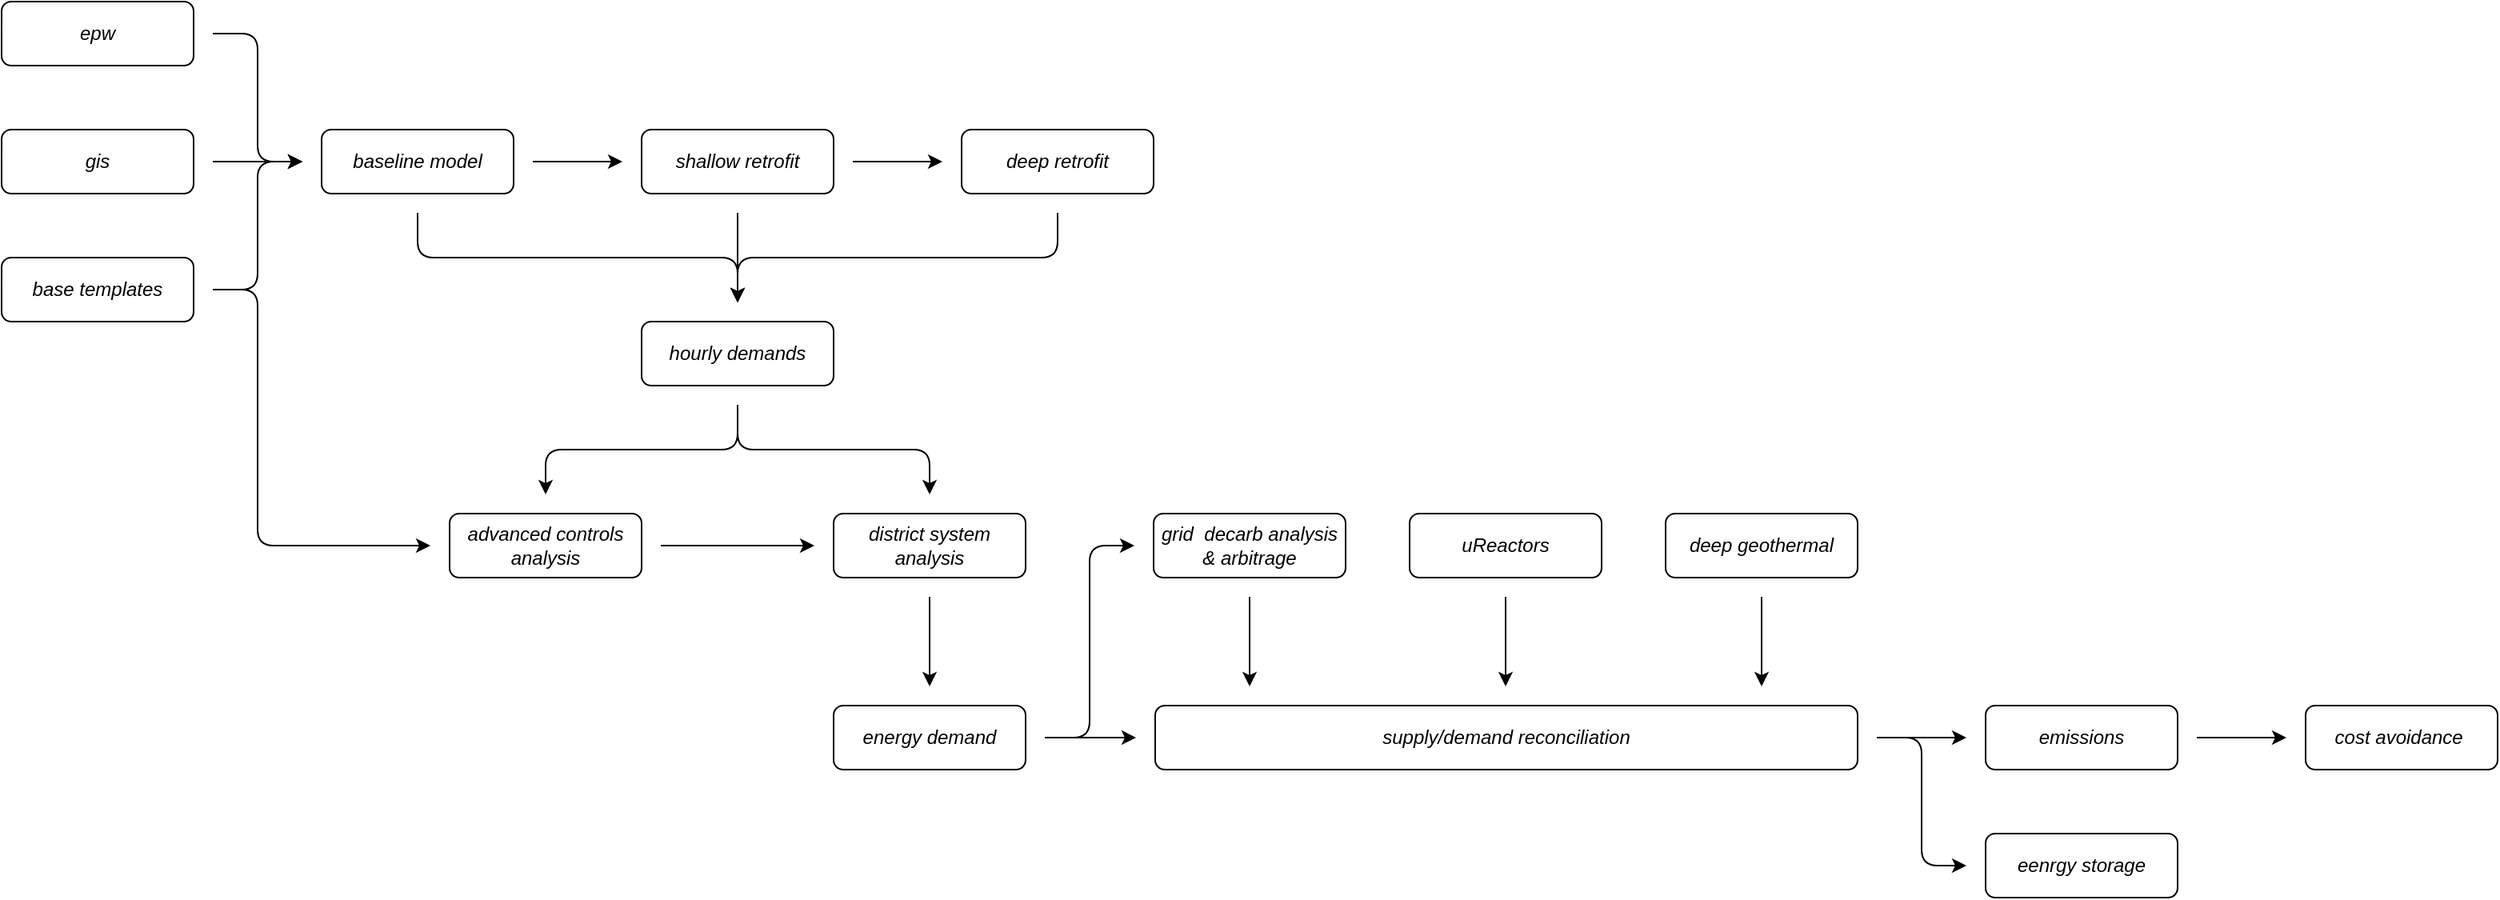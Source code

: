 <mxfile version="22.1.17" type="github">
  <diagram name="Page-1" id="-eNS6mJXbpBTqLXFlyJE">
    <mxGraphModel dx="1615" dy="928" grid="1" gridSize="10" guides="1" tooltips="1" connect="1" arrows="1" fold="1" page="1" pageScale="1" pageWidth="850" pageHeight="1100" math="0" shadow="0">
      <root>
        <mxCell id="0" />
        <mxCell id="1" parent="0" />
        <mxCell id="YDmUpp5yi8TmxnJeI9YA-5" style="edgeStyle=orthogonalEdgeStyle;rounded=1;orthogonalLoop=1;jettySize=auto;html=1;curved=0;" edge="1" parent="1" source="YDmUpp5yi8TmxnJeI9YA-1" target="YDmUpp5yi8TmxnJeI9YA-4">
          <mxGeometry relative="1" as="geometry">
            <Array as="points">
              <mxPoint x="160" y="20" />
              <mxPoint x="160" y="100" />
            </Array>
          </mxGeometry>
        </mxCell>
        <mxCell id="YDmUpp5yi8TmxnJeI9YA-1" value="epw" style="rounded=1;whiteSpace=wrap;html=1;perimeterSpacing=12;fontStyle=2" vertex="1" parent="1">
          <mxGeometry width="120" height="40" as="geometry" />
        </mxCell>
        <mxCell id="YDmUpp5yi8TmxnJeI9YA-6" style="edgeStyle=orthogonalEdgeStyle;rounded=1;orthogonalLoop=1;jettySize=auto;html=1;curved=0;" edge="1" parent="1" source="YDmUpp5yi8TmxnJeI9YA-2" target="YDmUpp5yi8TmxnJeI9YA-4">
          <mxGeometry relative="1" as="geometry" />
        </mxCell>
        <mxCell id="YDmUpp5yi8TmxnJeI9YA-2" value="gis" style="rounded=1;whiteSpace=wrap;html=1;perimeterSpacing=12;fontStyle=2" vertex="1" parent="1">
          <mxGeometry y="80" width="120" height="40" as="geometry" />
        </mxCell>
        <mxCell id="YDmUpp5yi8TmxnJeI9YA-7" style="edgeStyle=orthogonalEdgeStyle;rounded=1;orthogonalLoop=1;jettySize=auto;html=1;curved=0;" edge="1" parent="1" source="YDmUpp5yi8TmxnJeI9YA-3" target="YDmUpp5yi8TmxnJeI9YA-4">
          <mxGeometry relative="1" as="geometry">
            <Array as="points">
              <mxPoint x="160" y="180" />
              <mxPoint x="160" y="100" />
            </Array>
          </mxGeometry>
        </mxCell>
        <mxCell id="YDmUpp5yi8TmxnJeI9YA-28" style="edgeStyle=orthogonalEdgeStyle;shape=connector;curved=0;rounded=1;orthogonalLoop=1;jettySize=auto;html=1;labelBackgroundColor=default;strokeColor=default;align=center;verticalAlign=middle;fontFamily=Helvetica;fontSize=12;fontColor=default;endArrow=classic;" edge="1" parent="1" source="YDmUpp5yi8TmxnJeI9YA-3" target="YDmUpp5yi8TmxnJeI9YA-19">
          <mxGeometry relative="1" as="geometry">
            <Array as="points">
              <mxPoint x="160" y="180" />
              <mxPoint x="160" y="340" />
            </Array>
          </mxGeometry>
        </mxCell>
        <mxCell id="YDmUpp5yi8TmxnJeI9YA-3" value="base templates" style="rounded=1;whiteSpace=wrap;html=1;perimeterSpacing=12;fontStyle=2" vertex="1" parent="1">
          <mxGeometry y="160" width="120" height="40" as="geometry" />
        </mxCell>
        <mxCell id="YDmUpp5yi8TmxnJeI9YA-12" style="edgeStyle=orthogonalEdgeStyle;shape=connector;curved=0;rounded=1;orthogonalLoop=1;jettySize=auto;html=1;labelBackgroundColor=default;strokeColor=default;align=center;verticalAlign=middle;fontFamily=Helvetica;fontSize=12;fontColor=default;endArrow=classic;" edge="1" parent="1" source="YDmUpp5yi8TmxnJeI9YA-4" target="YDmUpp5yi8TmxnJeI9YA-9">
          <mxGeometry relative="1" as="geometry" />
        </mxCell>
        <mxCell id="YDmUpp5yi8TmxnJeI9YA-14" style="edgeStyle=orthogonalEdgeStyle;shape=connector;curved=0;rounded=1;orthogonalLoop=1;jettySize=auto;html=1;labelBackgroundColor=default;strokeColor=default;align=center;verticalAlign=middle;fontFamily=Helvetica;fontSize=12;fontColor=default;endArrow=classic;" edge="1" parent="1" source="YDmUpp5yi8TmxnJeI9YA-4" target="YDmUpp5yi8TmxnJeI9YA-11">
          <mxGeometry relative="1" as="geometry">
            <Array as="points">
              <mxPoint x="260" y="160" />
              <mxPoint x="460" y="160" />
            </Array>
          </mxGeometry>
        </mxCell>
        <mxCell id="YDmUpp5yi8TmxnJeI9YA-4" value="baseline model" style="rounded=1;whiteSpace=wrap;html=1;perimeterSpacing=12;fontStyle=2" vertex="1" parent="1">
          <mxGeometry x="200" y="80" width="120" height="40" as="geometry" />
        </mxCell>
        <mxCell id="YDmUpp5yi8TmxnJeI9YA-17" style="edgeStyle=orthogonalEdgeStyle;shape=connector;curved=0;rounded=1;orthogonalLoop=1;jettySize=auto;html=1;labelBackgroundColor=default;strokeColor=default;align=center;verticalAlign=middle;fontFamily=Helvetica;fontSize=12;fontColor=default;endArrow=classic;" edge="1" parent="1" source="YDmUpp5yi8TmxnJeI9YA-8" target="YDmUpp5yi8TmxnJeI9YA-11">
          <mxGeometry relative="1" as="geometry">
            <Array as="points">
              <mxPoint x="660" y="160" />
              <mxPoint x="460" y="160" />
            </Array>
          </mxGeometry>
        </mxCell>
        <mxCell id="YDmUpp5yi8TmxnJeI9YA-8" value="deep retrofit" style="rounded=1;whiteSpace=wrap;html=1;perimeterSpacing=12;fontStyle=2" vertex="1" parent="1">
          <mxGeometry x="600" y="80" width="120" height="40" as="geometry" />
        </mxCell>
        <mxCell id="YDmUpp5yi8TmxnJeI9YA-13" style="edgeStyle=orthogonalEdgeStyle;shape=connector;curved=0;rounded=1;orthogonalLoop=1;jettySize=auto;html=1;labelBackgroundColor=default;strokeColor=default;align=center;verticalAlign=middle;fontFamily=Helvetica;fontSize=12;fontColor=default;endArrow=classic;" edge="1" parent="1" source="YDmUpp5yi8TmxnJeI9YA-9" target="YDmUpp5yi8TmxnJeI9YA-8">
          <mxGeometry relative="1" as="geometry" />
        </mxCell>
        <mxCell id="YDmUpp5yi8TmxnJeI9YA-15" style="edgeStyle=orthogonalEdgeStyle;shape=connector;curved=0;rounded=1;orthogonalLoop=1;jettySize=auto;html=1;labelBackgroundColor=default;strokeColor=default;align=center;verticalAlign=middle;fontFamily=Helvetica;fontSize=12;fontColor=default;endArrow=classic;" edge="1" parent="1" source="YDmUpp5yi8TmxnJeI9YA-9" target="YDmUpp5yi8TmxnJeI9YA-11">
          <mxGeometry relative="1" as="geometry" />
        </mxCell>
        <mxCell id="YDmUpp5yi8TmxnJeI9YA-9" value="shallow retrofit" style="rounded=1;whiteSpace=wrap;html=1;perimeterSpacing=12;fontStyle=2" vertex="1" parent="1">
          <mxGeometry x="400" y="80" width="120" height="40" as="geometry" />
        </mxCell>
        <mxCell id="YDmUpp5yi8TmxnJeI9YA-20" style="edgeStyle=orthogonalEdgeStyle;shape=connector;curved=0;rounded=1;orthogonalLoop=1;jettySize=auto;html=1;labelBackgroundColor=default;strokeColor=default;align=center;verticalAlign=middle;fontFamily=Helvetica;fontSize=12;fontColor=default;endArrow=classic;" edge="1" parent="1" source="YDmUpp5yi8TmxnJeI9YA-11" target="YDmUpp5yi8TmxnJeI9YA-19">
          <mxGeometry relative="1" as="geometry" />
        </mxCell>
        <mxCell id="YDmUpp5yi8TmxnJeI9YA-22" style="edgeStyle=orthogonalEdgeStyle;shape=connector;curved=0;rounded=1;orthogonalLoop=1;jettySize=auto;html=1;labelBackgroundColor=default;strokeColor=default;align=center;verticalAlign=middle;fontFamily=Helvetica;fontSize=12;fontColor=default;endArrow=classic;" edge="1" parent="1" source="YDmUpp5yi8TmxnJeI9YA-11" target="YDmUpp5yi8TmxnJeI9YA-21">
          <mxGeometry relative="1" as="geometry" />
        </mxCell>
        <mxCell id="YDmUpp5yi8TmxnJeI9YA-11" value="hourly demands" style="rounded=1;whiteSpace=wrap;html=1;perimeterSpacing=12;fontStyle=2" vertex="1" parent="1">
          <mxGeometry x="400" y="200" width="120" height="40" as="geometry" />
        </mxCell>
        <mxCell id="YDmUpp5yi8TmxnJeI9YA-24" style="edgeStyle=orthogonalEdgeStyle;shape=connector;curved=0;rounded=1;orthogonalLoop=1;jettySize=auto;html=1;labelBackgroundColor=default;strokeColor=default;align=center;verticalAlign=middle;fontFamily=Helvetica;fontSize=12;fontColor=default;endArrow=classic;" edge="1" parent="1" source="YDmUpp5yi8TmxnJeI9YA-19" target="YDmUpp5yi8TmxnJeI9YA-21">
          <mxGeometry relative="1" as="geometry" />
        </mxCell>
        <mxCell id="YDmUpp5yi8TmxnJeI9YA-19" value="advanced controls analysis" style="rounded=1;whiteSpace=wrap;html=1;perimeterSpacing=12;fontStyle=2" vertex="1" parent="1">
          <mxGeometry x="280" y="320" width="120" height="40" as="geometry" />
        </mxCell>
        <mxCell id="YDmUpp5yi8TmxnJeI9YA-26" style="edgeStyle=orthogonalEdgeStyle;shape=connector;curved=0;rounded=1;orthogonalLoop=1;jettySize=auto;html=1;labelBackgroundColor=default;strokeColor=default;align=center;verticalAlign=middle;fontFamily=Helvetica;fontSize=12;fontColor=default;endArrow=classic;" edge="1" parent="1" source="YDmUpp5yi8TmxnJeI9YA-21" target="YDmUpp5yi8TmxnJeI9YA-23">
          <mxGeometry relative="1" as="geometry" />
        </mxCell>
        <mxCell id="YDmUpp5yi8TmxnJeI9YA-21" value="district system analysis" style="rounded=1;whiteSpace=wrap;html=1;perimeterSpacing=12;fontStyle=2" vertex="1" parent="1">
          <mxGeometry x="520" y="320" width="120" height="40" as="geometry" />
        </mxCell>
        <mxCell id="YDmUpp5yi8TmxnJeI9YA-46" style="edgeStyle=orthogonalEdgeStyle;shape=connector;curved=0;rounded=1;orthogonalLoop=1;jettySize=auto;html=1;labelBackgroundColor=default;strokeColor=default;align=center;verticalAlign=middle;fontFamily=Helvetica;fontSize=12;fontColor=default;endArrow=classic;" edge="1" parent="1" source="YDmUpp5yi8TmxnJeI9YA-23" target="YDmUpp5yi8TmxnJeI9YA-37">
          <mxGeometry relative="1" as="geometry" />
        </mxCell>
        <mxCell id="YDmUpp5yi8TmxnJeI9YA-52" style="edgeStyle=orthogonalEdgeStyle;shape=connector;curved=0;rounded=1;orthogonalLoop=1;jettySize=auto;html=1;labelBackgroundColor=default;strokeColor=default;align=center;verticalAlign=middle;fontFamily=Helvetica;fontSize=12;fontColor=default;endArrow=classic;" edge="1" parent="1" source="YDmUpp5yi8TmxnJeI9YA-23" target="YDmUpp5yi8TmxnJeI9YA-31">
          <mxGeometry relative="1" as="geometry">
            <Array as="points">
              <mxPoint x="680" y="460" />
              <mxPoint x="680" y="340" />
            </Array>
          </mxGeometry>
        </mxCell>
        <mxCell id="YDmUpp5yi8TmxnJeI9YA-23" value="energy demand" style="rounded=1;whiteSpace=wrap;html=1;perimeterSpacing=12;fontStyle=2" vertex="1" parent="1">
          <mxGeometry x="520" y="440" width="120" height="40" as="geometry" />
        </mxCell>
        <mxCell id="YDmUpp5yi8TmxnJeI9YA-42" style="edgeStyle=orthogonalEdgeStyle;shape=connector;curved=0;rounded=1;orthogonalLoop=1;jettySize=auto;html=1;labelBackgroundColor=default;strokeColor=default;align=center;verticalAlign=middle;fontFamily=Helvetica;fontSize=12;fontColor=default;endArrow=classic;" edge="1" parent="1" source="YDmUpp5yi8TmxnJeI9YA-31" target="YDmUpp5yi8TmxnJeI9YA-37">
          <mxGeometry relative="1" as="geometry">
            <Array as="points">
              <mxPoint x="780" y="410" />
              <mxPoint x="780" y="410" />
            </Array>
          </mxGeometry>
        </mxCell>
        <mxCell id="YDmUpp5yi8TmxnJeI9YA-31" value="grid&amp;nbsp; decarb analysis &amp;amp; arbitrage" style="rounded=1;whiteSpace=wrap;html=1;perimeterSpacing=12;fontStyle=2" vertex="1" parent="1">
          <mxGeometry x="720" y="320" width="120" height="40" as="geometry" />
        </mxCell>
        <mxCell id="YDmUpp5yi8TmxnJeI9YA-44" style="edgeStyle=orthogonalEdgeStyle;shape=connector;curved=0;rounded=1;orthogonalLoop=1;jettySize=auto;html=1;labelBackgroundColor=default;strokeColor=default;align=center;verticalAlign=middle;fontFamily=Helvetica;fontSize=12;fontColor=default;endArrow=classic;" edge="1" parent="1" source="YDmUpp5yi8TmxnJeI9YA-32" target="YDmUpp5yi8TmxnJeI9YA-37">
          <mxGeometry relative="1" as="geometry">
            <Array as="points">
              <mxPoint x="1100" y="420" />
              <mxPoint x="1100" y="420" />
            </Array>
          </mxGeometry>
        </mxCell>
        <mxCell id="YDmUpp5yi8TmxnJeI9YA-32" value="deep geothermal" style="rounded=1;whiteSpace=wrap;html=1;perimeterSpacing=12;fontStyle=2" vertex="1" parent="1">
          <mxGeometry x="1040" y="320" width="120" height="40" as="geometry" />
        </mxCell>
        <mxCell id="YDmUpp5yi8TmxnJeI9YA-43" style="edgeStyle=orthogonalEdgeStyle;shape=connector;curved=0;rounded=1;orthogonalLoop=1;jettySize=auto;html=1;labelBackgroundColor=default;strokeColor=default;align=center;verticalAlign=middle;fontFamily=Helvetica;fontSize=12;fontColor=default;endArrow=classic;" edge="1" parent="1" source="YDmUpp5yi8TmxnJeI9YA-33" target="YDmUpp5yi8TmxnJeI9YA-37">
          <mxGeometry relative="1" as="geometry">
            <Array as="points">
              <mxPoint x="940" y="420" />
              <mxPoint x="940" y="420" />
            </Array>
          </mxGeometry>
        </mxCell>
        <mxCell id="YDmUpp5yi8TmxnJeI9YA-33" value="uReactors" style="rounded=1;whiteSpace=wrap;html=1;perimeterSpacing=12;fontStyle=2" vertex="1" parent="1">
          <mxGeometry x="880" y="320" width="120" height="40" as="geometry" />
        </mxCell>
        <mxCell id="YDmUpp5yi8TmxnJeI9YA-49" style="edgeStyle=orthogonalEdgeStyle;shape=connector;curved=0;rounded=1;orthogonalLoop=1;jettySize=auto;html=1;labelBackgroundColor=default;strokeColor=default;align=center;verticalAlign=middle;fontFamily=Helvetica;fontSize=12;fontColor=default;endArrow=classic;" edge="1" parent="1" source="YDmUpp5yi8TmxnJeI9YA-36" target="YDmUpp5yi8TmxnJeI9YA-48">
          <mxGeometry relative="1" as="geometry" />
        </mxCell>
        <mxCell id="YDmUpp5yi8TmxnJeI9YA-36" value="emissions" style="rounded=1;whiteSpace=wrap;html=1;perimeterSpacing=12;fontStyle=2" vertex="1" parent="1">
          <mxGeometry x="1240" y="440" width="120" height="40" as="geometry" />
        </mxCell>
        <mxCell id="YDmUpp5yi8TmxnJeI9YA-47" style="edgeStyle=orthogonalEdgeStyle;shape=connector;curved=0;rounded=1;orthogonalLoop=1;jettySize=auto;html=1;labelBackgroundColor=default;strokeColor=default;align=center;verticalAlign=middle;fontFamily=Helvetica;fontSize=12;fontColor=default;endArrow=classic;" edge="1" parent="1" source="YDmUpp5yi8TmxnJeI9YA-37" target="YDmUpp5yi8TmxnJeI9YA-36">
          <mxGeometry relative="1" as="geometry" />
        </mxCell>
        <mxCell id="YDmUpp5yi8TmxnJeI9YA-61" style="edgeStyle=orthogonalEdgeStyle;shape=connector;curved=0;rounded=1;jumpStyle=gap;jumpSize=24;orthogonalLoop=1;jettySize=auto;html=1;labelBackgroundColor=default;strokeColor=default;align=center;verticalAlign=middle;fontFamily=Helvetica;fontSize=12;fontColor=default;endArrow=classic;" edge="1" parent="1" source="YDmUpp5yi8TmxnJeI9YA-37" target="YDmUpp5yi8TmxnJeI9YA-60">
          <mxGeometry relative="1" as="geometry">
            <Array as="points">
              <mxPoint x="1200" y="460" />
              <mxPoint x="1200" y="540" />
            </Array>
          </mxGeometry>
        </mxCell>
        <mxCell id="YDmUpp5yi8TmxnJeI9YA-37" value="supply/demand reconciliation" style="rounded=1;whiteSpace=wrap;html=1;perimeterSpacing=12;fontStyle=2" vertex="1" parent="1">
          <mxGeometry x="721" y="440" width="439" height="40" as="geometry" />
        </mxCell>
        <mxCell id="YDmUpp5yi8TmxnJeI9YA-48" value="cost avoidance&amp;nbsp;" style="rounded=1;whiteSpace=wrap;html=1;perimeterSpacing=12;fontStyle=2" vertex="1" parent="1">
          <mxGeometry x="1440" y="440" width="120" height="40" as="geometry" />
        </mxCell>
        <mxCell id="YDmUpp5yi8TmxnJeI9YA-60" value="eenrgy storage" style="rounded=1;whiteSpace=wrap;html=1;perimeterSpacing=12;fontStyle=2" vertex="1" parent="1">
          <mxGeometry x="1240" y="520" width="120" height="40" as="geometry" />
        </mxCell>
      </root>
    </mxGraphModel>
  </diagram>
</mxfile>
